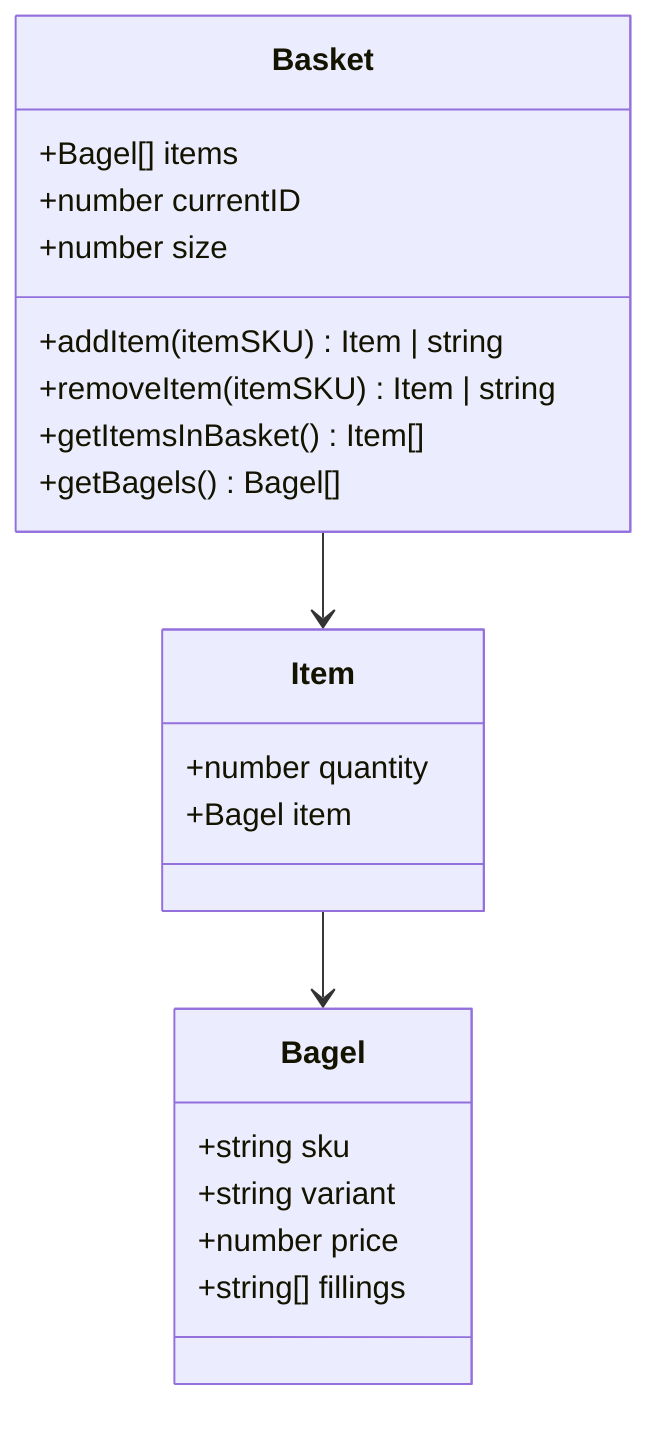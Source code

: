 classDiagram
    Basket --> Item
    Item --> Bagel
    class Bagel
    Bagel : +string sku
    Bagel : +string variant
    Bagel : +number price
    Bagel : +string[] fillings
    class Item
    Item : +number quantity
    Item : +Bagel item
    class Basket
    Basket : +Bagel[] items
    Basket : +number currentID
    Basket : +number size
    Basket : +addItem(itemSKU) Item | string
    Basket : +removeItem(itemSKU) Item | string
    Basket : +getItemsInBasket() Item[]
    Basket : +getBagels() Bagel[]